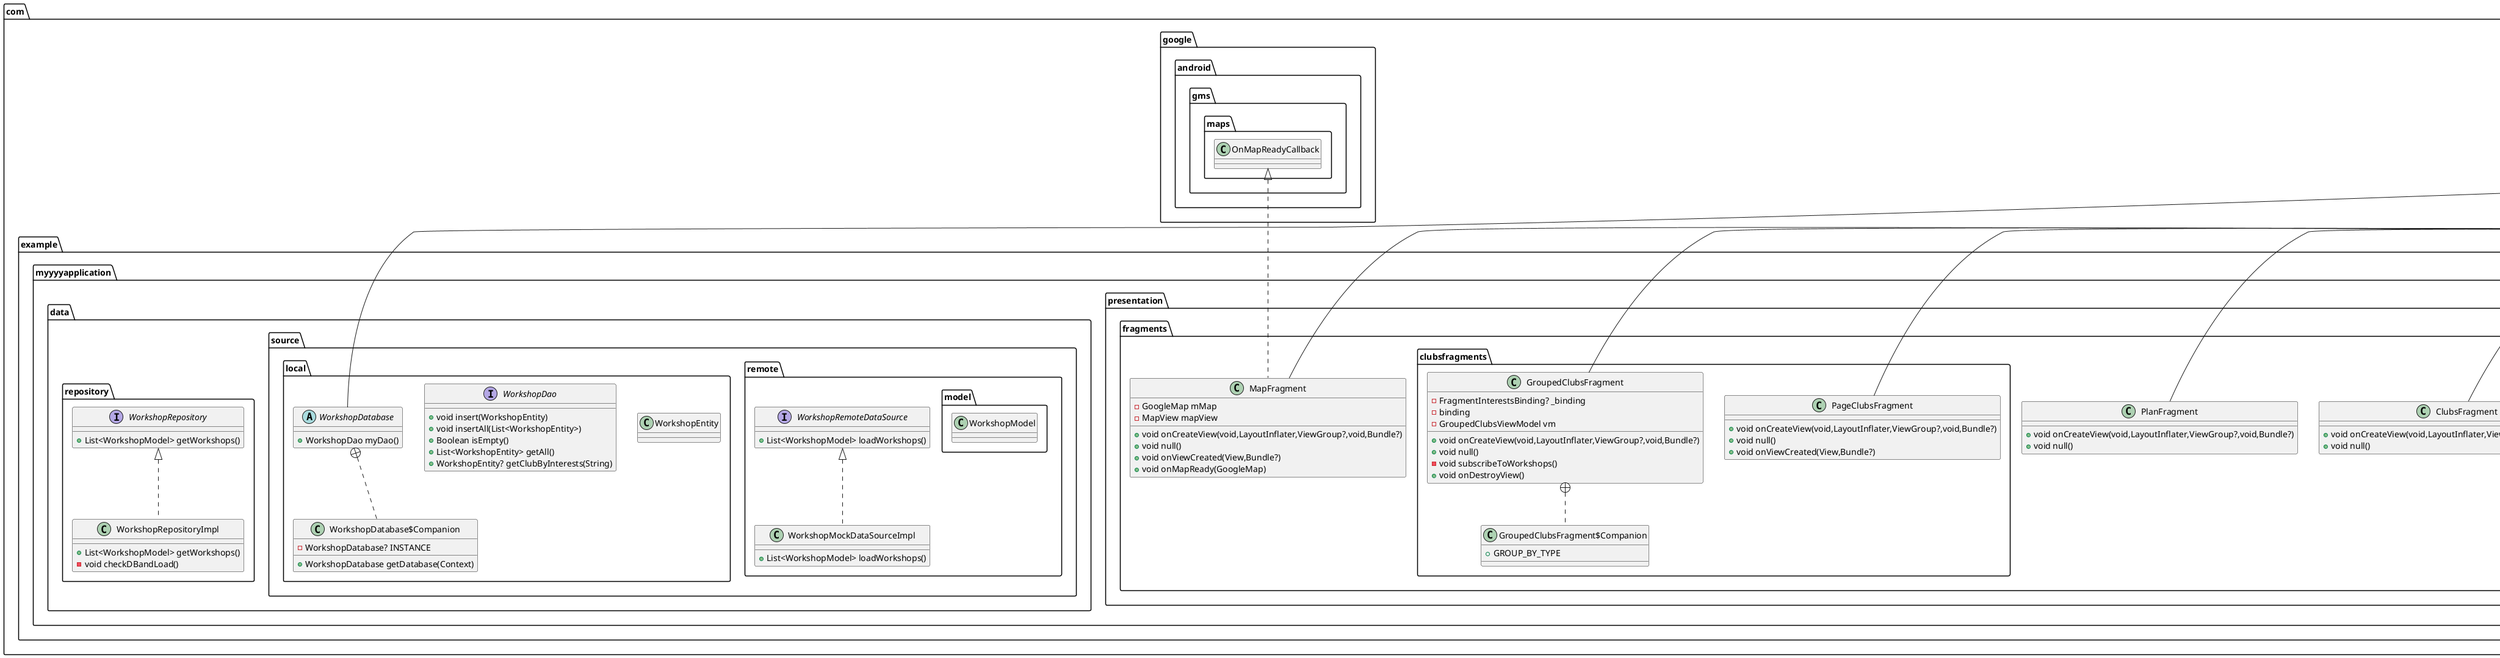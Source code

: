 @startuml
class com.example.myyyyapplication.presentation.fragments.ClubsFragment {
+ void onCreateView(void,LayoutInflater,ViewGroup?,void,Bundle?)
+ void null()
}

interface com.example.myyyyapplication.data.source.remote.WorkshopRemoteDataSource {
+ List<WorkshopModel> loadWorkshops()
}

class com.example.myyyyapplication.data.source.local.WorkshopEntity {
}
class com.example.myyyyapplication.presentation.fragments.PlanFragment {
+ void onCreateView(void,LayoutInflater,ViewGroup?,void,Bundle?)
+ void null()
}

interface com.example.myyyyapplication.data.source.local.WorkshopDao {
+ void insert(WorkshopEntity)
+ void insertAll(List<WorkshopEntity>)
+ Boolean isEmpty()
+ List<WorkshopEntity> getAll()
+ WorkshopEntity? getClubByInterests(String)
}

class com.example.myyyyapplication.data.repository.WorkshopRepositoryImpl {
+ List<WorkshopModel> getWorkshops()
- void checkDBandLoad()
}

class com.example.myyyyapplication.MyApplication {
+ void onCreate()
- void initKoin()
- Module getKoinModule()
}

class com.example.myyyyapplication.data.source.remote.model.WorkshopModel {
}
class com.example.myyyyapplication.data.source.local.WorkshopDatabase$Companion {
- WorkshopDatabase? INSTANCE
+ WorkshopDatabase getDatabase(Context)
}


abstract class com.example.myyyyapplication.data.source.local.WorkshopDatabase {
+ WorkshopDao myDao()
}

class com.example.myyyyapplication.presentation.fragments.clubsfragments.PageClubsFragment {
+ void onCreateView(void,LayoutInflater,ViewGroup?,void,Bundle?)
+ void null()
+ void onViewCreated(View,Bundle?)
}

class com.example.myyyyapplication.presentation.MainActivity {
- ActivityMainBinding binding
+ void onCreate(Bundle?)
- void replaceFragment(Fragment)
}


class com.example.myyyyapplication.presentation.fragments.clubsfragments.GroupedClubsFragment$Companion {
+  GROUP_BY_TYPE
}

class com.example.myyyyapplication.presentation.fragments.clubsfragments.GroupedClubsFragment {
- FragmentInterestsBinding? _binding
-  binding
- GroupedClubsViewModel vm
+ void onCreateView(void,LayoutInflater,ViewGroup?,void,Bundle?)
+ void null()
- void subscribeToWorkshops()
+ void onDestroyView()
}


class com.example.myyyyapplication.presentation.viewmodel.GroupedClubsViewModel {
- MutableLiveData<Map<String, List<WorkshopModel>>> _workshopsLiveData
+ LiveData<Map<String, List<WorkshopModel>>> workshopsLiveData
}

class com.example.myyyyapplication.presentation.fragments.MapFragment {
- GoogleMap mMap
- MapView mapView
+ void onCreateView(void,LayoutInflater,ViewGroup?,void,Bundle?)
+ void null()
+ void onViewCreated(View,Bundle?)
+ void onMapReady(GoogleMap)
}


class com.example.myyyyapplication.data.source.remote.WorkshopMockDataSourceImpl {
+ List<WorkshopModel> loadWorkshops()
}

interface com.example.myyyyapplication.data.repository.WorkshopRepository {
+ List<WorkshopModel> getWorkshops()
}

class com.example.myyyyapplication.presentation.GroupType$Interests {
}
class com.example.myyyyapplication.presentation.GroupType$Prices {
}
class com.example.myyyyapplication.presentation.GroupType$Days {
}
class com.example.myyyyapplication.presentation.GroupType$Hours {
}
class com.example.myyyyapplication.presentation.GroupType {
}


androidx.fragment.app.Fragment <|-- com.example.myyyyapplication.presentation.fragments.ClubsFragment
androidx.fragment.app.Fragment <|-- com.example.myyyyapplication.presentation.fragments.PlanFragment
com.example.myyyyapplication.data.repository.WorkshopRepository <|.. com.example.myyyyapplication.data.repository.WorkshopRepositoryImpl
android.app.Application <|-- com.example.myyyyapplication.MyApplication
com.example.myyyyapplication.data.source.local.WorkshopDatabase +.. com.example.myyyyapplication.data.source.local.WorkshopDatabase$Companion
androidx.room.RoomDatabase <|-- com.example.myyyyapplication.data.source.local.WorkshopDatabase
androidx.fragment.app.Fragment <|-- com.example.myyyyapplication.presentation.fragments.clubsfragments.PageClubsFragment
androidx.appcompat.app.AppCompatActivity <|-- com.example.myyyyapplication.presentation.MainActivity
com.example.myyyyapplication.presentation.fragments.clubsfragments.GroupedClubsFragment +.. com.example.myyyyapplication.presentation.fragments.clubsfragments.GroupedClubsFragment$Companion
androidx.fragment.app.Fragment <|-- com.example.myyyyapplication.presentation.fragments.clubsfragments.GroupedClubsFragment
androidx.lifecycle.ViewModel <|-- com.example.myyyyapplication.presentation.viewmodel.GroupedClubsViewModel
androidx.fragment.app.Fragment <|-- com.example.myyyyapplication.presentation.fragments.MapFragment
com.google.android.gms.maps.OnMapReadyCallback <|.. com.example.myyyyapplication.presentation.fragments.MapFragment
com.example.myyyyapplication.data.source.remote.WorkshopRemoteDataSource <|.. com.example.myyyyapplication.data.source.remote.WorkshopMockDataSourceImpl
com.example.myyyyapplication.presentation.GroupType +.. com.example.myyyyapplication.presentation.GroupType$Interests
com.example.myyyyapplication.presentation.GroupType <|-- com.example.myyyyapplication.presentation.GroupType$Interests
com.example.myyyyapplication.presentation.GroupType +.. com.example.myyyyapplication.presentation.GroupType$Prices
com.example.myyyyapplication.presentation.GroupType <|-- com.example.myyyyapplication.presentation.GroupType$Prices
com.example.myyyyapplication.presentation.GroupType +.. com.example.myyyyapplication.presentation.GroupType$Days
com.example.myyyyapplication.presentation.GroupType <|-- com.example.myyyyapplication.presentation.GroupType$Days
com.example.myyyyapplication.presentation.GroupType +.. com.example.myyyyapplication.presentation.GroupType$Hours
com.example.myyyyapplication.presentation.GroupType <|-- com.example.myyyyapplication.presentation.GroupType$Hours
java.io.Serializable <|.. com.example.myyyyapplication.presentation.GroupType
@enduml